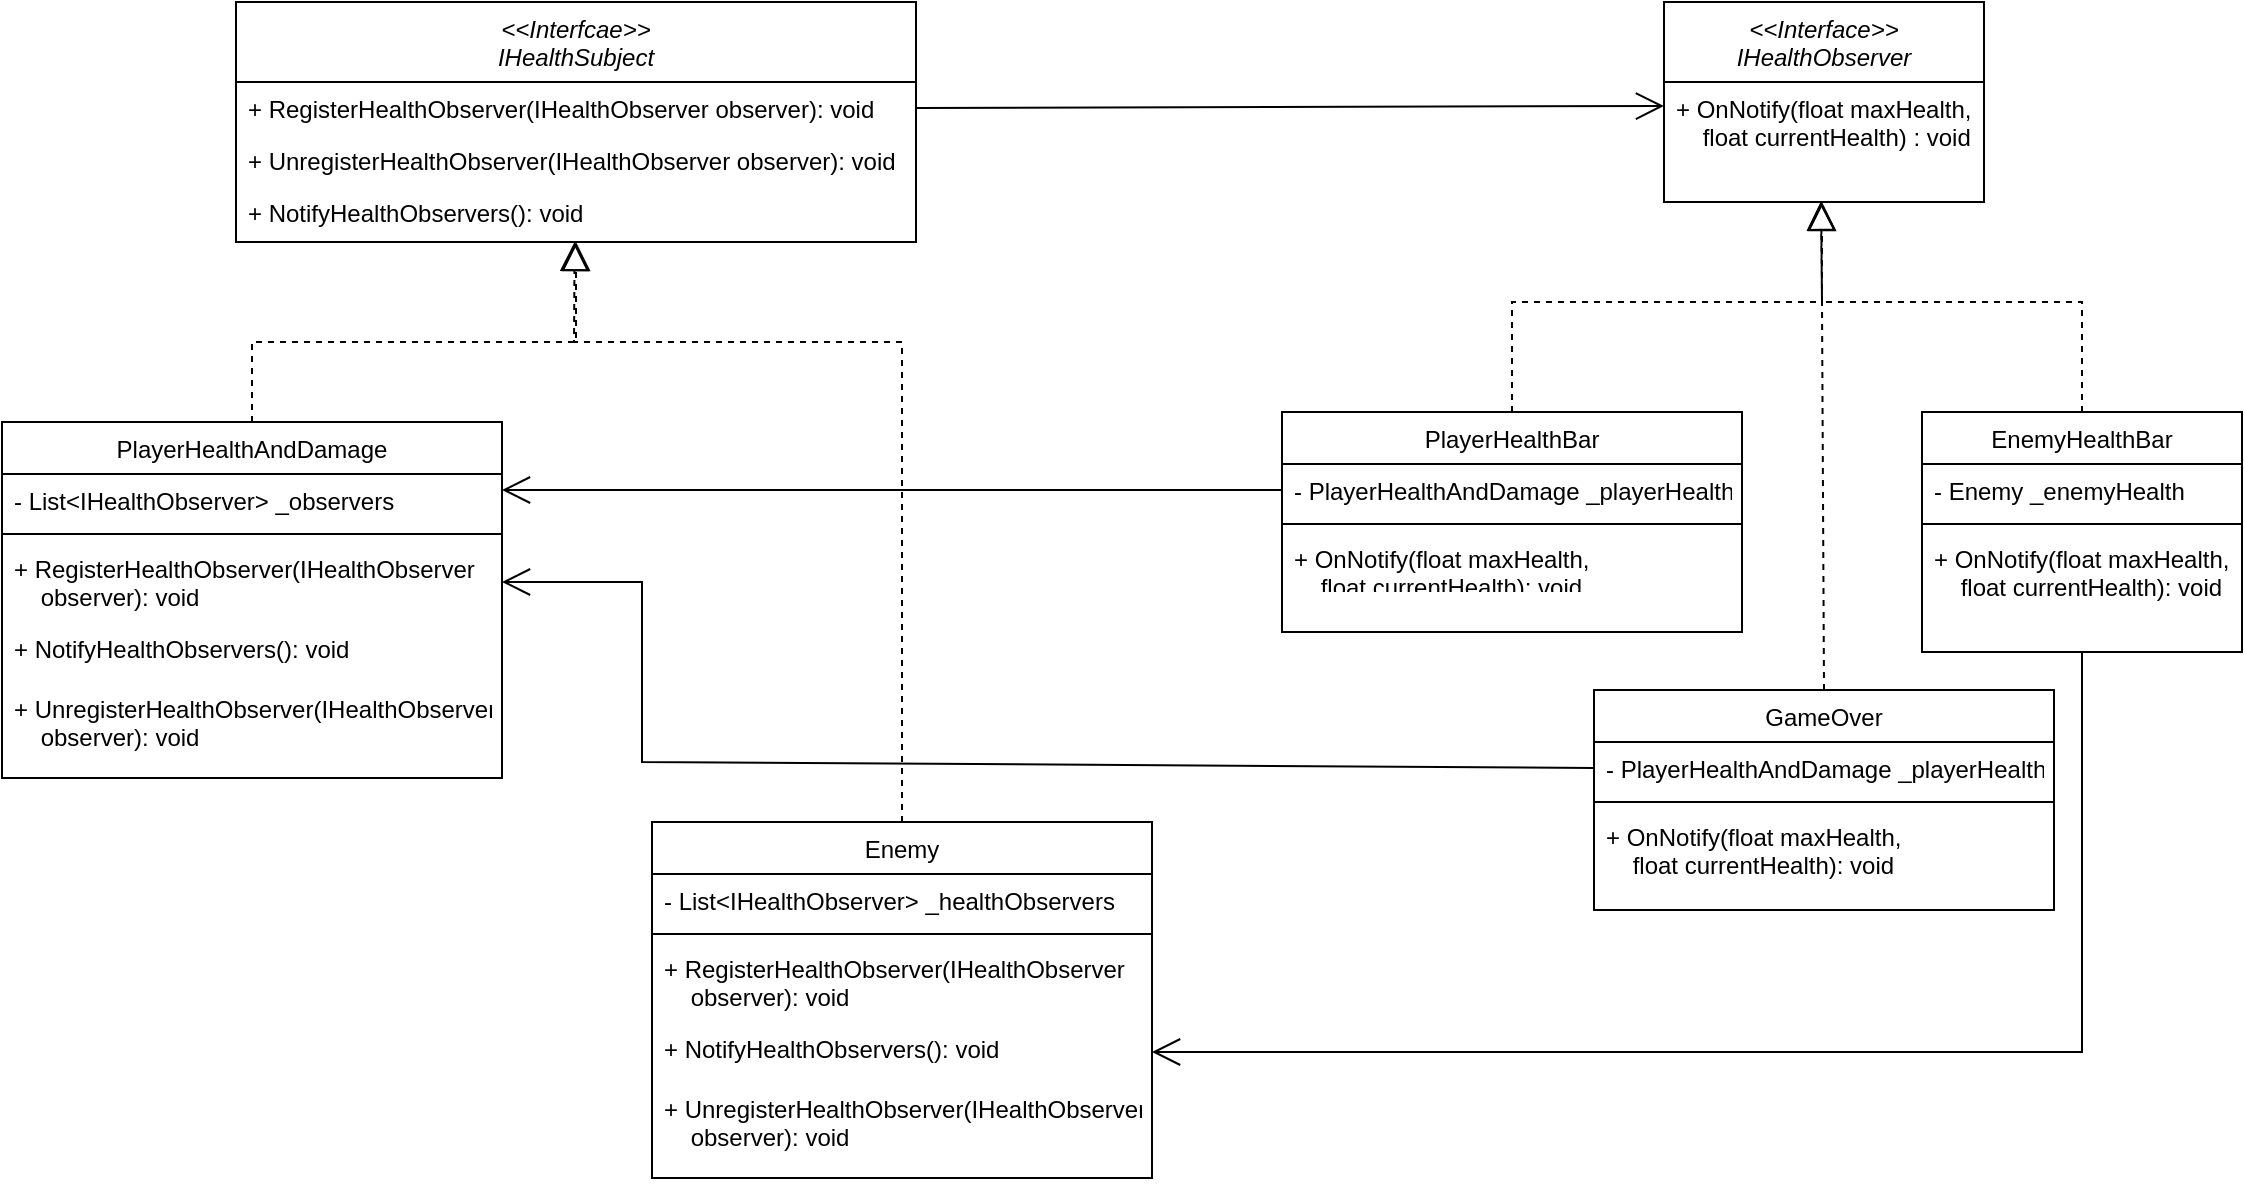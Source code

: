 <mxfile version="24.9.2">
  <diagram id="C5RBs43oDa-KdzZeNtuy" name="Page-1">
    <mxGraphModel dx="1653" dy="847" grid="1" gridSize="10" guides="1" tooltips="1" connect="1" arrows="1" fold="1" page="1" pageScale="1" pageWidth="1169" pageHeight="827" math="0" shadow="0">
      <root>
        <mxCell id="WIyWlLk6GJQsqaUBKTNV-0" />
        <mxCell id="WIyWlLk6GJQsqaUBKTNV-1" parent="WIyWlLk6GJQsqaUBKTNV-0" />
        <mxCell id="zkfFHV4jXpPFQw0GAbJ--0" value="&lt;&lt;Interface&gt;&gt;&#xa;IHealthObserver" style="swimlane;fontStyle=2;align=center;verticalAlign=top;childLayout=stackLayout;horizontal=1;startSize=40;horizontalStack=0;resizeParent=1;resizeLast=0;collapsible=1;marginBottom=0;rounded=0;shadow=0;strokeWidth=1;" parent="WIyWlLk6GJQsqaUBKTNV-1" vertex="1">
          <mxGeometry x="841" y="160" width="160" height="100" as="geometry">
            <mxRectangle x="230" y="140" width="160" height="26" as="alternateBounds" />
          </mxGeometry>
        </mxCell>
        <mxCell id="zkfFHV4jXpPFQw0GAbJ--1" value="+ OnNotify(float maxHealth, &#xa;    float currentHealth) : void" style="text;align=left;verticalAlign=top;spacingLeft=4;spacingRight=4;overflow=hidden;rotatable=0;points=[[0,0.5],[1,0.5]];portConstraint=eastwest;" parent="zkfFHV4jXpPFQw0GAbJ--0" vertex="1">
          <mxGeometry y="40" width="160" height="60" as="geometry" />
        </mxCell>
        <mxCell id="zkfFHV4jXpPFQw0GAbJ--6" value="PlayerHealthBar" style="swimlane;fontStyle=0;align=center;verticalAlign=top;childLayout=stackLayout;horizontal=1;startSize=26;horizontalStack=0;resizeParent=1;resizeLast=0;collapsible=1;marginBottom=0;rounded=0;shadow=0;strokeWidth=1;" parent="WIyWlLk6GJQsqaUBKTNV-1" vertex="1">
          <mxGeometry x="650" y="365" width="230" height="110" as="geometry">
            <mxRectangle x="130" y="380" width="160" height="26" as="alternateBounds" />
          </mxGeometry>
        </mxCell>
        <mxCell id="zkfFHV4jXpPFQw0GAbJ--7" value="- PlayerHealthAndDamage _playerHealth" style="text;align=left;verticalAlign=top;spacingLeft=4;spacingRight=4;overflow=hidden;rotatable=0;points=[[0,0.5],[1,0.5]];portConstraint=eastwest;" parent="zkfFHV4jXpPFQw0GAbJ--6" vertex="1">
          <mxGeometry y="26" width="230" height="26" as="geometry" />
        </mxCell>
        <mxCell id="zkfFHV4jXpPFQw0GAbJ--9" value="" style="line;html=1;strokeWidth=1;align=left;verticalAlign=middle;spacingTop=-1;spacingLeft=3;spacingRight=3;rotatable=0;labelPosition=right;points=[];portConstraint=eastwest;" parent="zkfFHV4jXpPFQw0GAbJ--6" vertex="1">
          <mxGeometry y="52" width="230" height="8" as="geometry" />
        </mxCell>
        <mxCell id="zkfFHV4jXpPFQw0GAbJ--11" value="+ OnNotify(float maxHealth, &#xa;    float currentHealth): void" style="text;align=left;verticalAlign=top;spacingLeft=4;spacingRight=4;overflow=hidden;rotatable=0;points=[[0,0.5],[1,0.5]];portConstraint=eastwest;" parent="zkfFHV4jXpPFQw0GAbJ--6" vertex="1">
          <mxGeometry y="60" width="230" height="26" as="geometry" />
        </mxCell>
        <mxCell id="zkfFHV4jXpPFQw0GAbJ--13" value="GameOver" style="swimlane;fontStyle=0;align=center;verticalAlign=top;childLayout=stackLayout;horizontal=1;startSize=26;horizontalStack=0;resizeParent=1;resizeLast=0;collapsible=1;marginBottom=0;rounded=0;shadow=0;strokeWidth=1;" parent="WIyWlLk6GJQsqaUBKTNV-1" vertex="1">
          <mxGeometry x="806" y="504" width="230" height="110" as="geometry">
            <mxRectangle x="340" y="380" width="170" height="26" as="alternateBounds" />
          </mxGeometry>
        </mxCell>
        <mxCell id="TYy-_1Z5JlBs0CajcGfW-0" value="- PlayerHealthAndDamage _playerHealth" style="text;align=left;verticalAlign=top;spacingLeft=4;spacingRight=4;overflow=hidden;rotatable=0;points=[[0,0.5],[1,0.5]];portConstraint=eastwest;" vertex="1" parent="zkfFHV4jXpPFQw0GAbJ--13">
          <mxGeometry y="26" width="230" height="26" as="geometry" />
        </mxCell>
        <mxCell id="zkfFHV4jXpPFQw0GAbJ--15" value="" style="line;html=1;strokeWidth=1;align=left;verticalAlign=middle;spacingTop=-1;spacingLeft=3;spacingRight=3;rotatable=0;labelPosition=right;points=[];portConstraint=eastwest;" parent="zkfFHV4jXpPFQw0GAbJ--13" vertex="1">
          <mxGeometry y="52" width="230" height="8" as="geometry" />
        </mxCell>
        <mxCell id="TYy-_1Z5JlBs0CajcGfW-6" value="+ OnNotify(float maxHealth, &#xa;    float currentHealth): void" style="text;align=left;verticalAlign=top;spacingLeft=4;spacingRight=4;overflow=hidden;rotatable=0;points=[[0,0.5],[1,0.5]];portConstraint=eastwest;" vertex="1" parent="zkfFHV4jXpPFQw0GAbJ--13">
          <mxGeometry y="60" width="230" height="40" as="geometry" />
        </mxCell>
        <mxCell id="zkfFHV4jXpPFQw0GAbJ--17" value="&lt;&lt;Interfcae&gt;&gt;&#xa;IHealthSubject" style="swimlane;fontStyle=2;align=center;verticalAlign=top;childLayout=stackLayout;horizontal=1;startSize=40;horizontalStack=0;resizeParent=1;resizeLast=0;collapsible=1;marginBottom=0;rounded=0;shadow=0;strokeWidth=1;" parent="WIyWlLk6GJQsqaUBKTNV-1" vertex="1">
          <mxGeometry x="127" y="160" width="340" height="120" as="geometry">
            <mxRectangle x="550" y="140" width="160" height="26" as="alternateBounds" />
          </mxGeometry>
        </mxCell>
        <mxCell id="zkfFHV4jXpPFQw0GAbJ--18" value="+ RegisterHealthObserver(IHealthObserver observer): void" style="text;align=left;verticalAlign=top;spacingLeft=4;spacingRight=4;overflow=hidden;rotatable=0;points=[[0,0.5],[1,0.5]];portConstraint=eastwest;" parent="zkfFHV4jXpPFQw0GAbJ--17" vertex="1">
          <mxGeometry y="40" width="340" height="26" as="geometry" />
        </mxCell>
        <mxCell id="zkfFHV4jXpPFQw0GAbJ--19" value="+ UnregisterHealthObserver(IHealthObserver observer): void" style="text;align=left;verticalAlign=top;spacingLeft=4;spacingRight=4;overflow=hidden;rotatable=0;points=[[0,0.5],[1,0.5]];portConstraint=eastwest;rounded=0;shadow=0;html=0;" parent="zkfFHV4jXpPFQw0GAbJ--17" vertex="1">
          <mxGeometry y="66" width="340" height="26" as="geometry" />
        </mxCell>
        <mxCell id="zkfFHV4jXpPFQw0GAbJ--20" value="+ NotifyHealthObservers(): void" style="text;align=left;verticalAlign=top;spacingLeft=4;spacingRight=4;overflow=hidden;rotatable=0;points=[[0,0.5],[1,0.5]];portConstraint=eastwest;rounded=0;shadow=0;html=0;" parent="zkfFHV4jXpPFQw0GAbJ--17" vertex="1">
          <mxGeometry y="92" width="340" height="26" as="geometry" />
        </mxCell>
        <mxCell id="TYy-_1Z5JlBs0CajcGfW-1" value="EnemyHealthBar" style="swimlane;fontStyle=0;align=center;verticalAlign=top;childLayout=stackLayout;horizontal=1;startSize=26;horizontalStack=0;resizeParent=1;resizeLast=0;collapsible=1;marginBottom=0;rounded=0;shadow=0;strokeWidth=1;" vertex="1" parent="WIyWlLk6GJQsqaUBKTNV-1">
          <mxGeometry x="970" y="365" width="160" height="120" as="geometry">
            <mxRectangle x="340" y="380" width="170" height="26" as="alternateBounds" />
          </mxGeometry>
        </mxCell>
        <mxCell id="TYy-_1Z5JlBs0CajcGfW-2" value="- Enemy _enemyHealth" style="text;align=left;verticalAlign=top;spacingLeft=4;spacingRight=4;overflow=hidden;rotatable=0;points=[[0,0.5],[1,0.5]];portConstraint=eastwest;" vertex="1" parent="TYy-_1Z5JlBs0CajcGfW-1">
          <mxGeometry y="26" width="160" height="26" as="geometry" />
        </mxCell>
        <mxCell id="TYy-_1Z5JlBs0CajcGfW-3" value="" style="line;html=1;strokeWidth=1;align=left;verticalAlign=middle;spacingTop=-1;spacingLeft=3;spacingRight=3;rotatable=0;labelPosition=right;points=[];portConstraint=eastwest;" vertex="1" parent="TYy-_1Z5JlBs0CajcGfW-1">
          <mxGeometry y="52" width="160" height="8" as="geometry" />
        </mxCell>
        <mxCell id="TYy-_1Z5JlBs0CajcGfW-9" value="+ OnNotify(float maxHealth, &#xa;    float currentHealth): void" style="text;align=left;verticalAlign=top;spacingLeft=4;spacingRight=4;overflow=hidden;rotatable=0;points=[[0,0.5],[1,0.5]];portConstraint=eastwest;" vertex="1" parent="TYy-_1Z5JlBs0CajcGfW-1">
          <mxGeometry y="60" width="160" height="40" as="geometry" />
        </mxCell>
        <mxCell id="TYy-_1Z5JlBs0CajcGfW-10" value="" style="endArrow=block;dashed=1;endFill=0;endSize=12;html=1;rounded=0;exitX=0.5;exitY=0;exitDx=0;exitDy=0;entryX=0.491;entryY=0.997;entryDx=0;entryDy=0;entryPerimeter=0;" edge="1" parent="WIyWlLk6GJQsqaUBKTNV-1" source="zkfFHV4jXpPFQw0GAbJ--13" target="zkfFHV4jXpPFQw0GAbJ--1">
          <mxGeometry width="160" relative="1" as="geometry">
            <mxPoint x="920" y="370" as="sourcePoint" />
            <mxPoint x="950" y="270" as="targetPoint" />
            <Array as="points">
              <mxPoint x="920" y="310" />
            </Array>
          </mxGeometry>
        </mxCell>
        <mxCell id="TYy-_1Z5JlBs0CajcGfW-11" value="" style="endArrow=block;dashed=1;endFill=0;endSize=12;html=1;rounded=0;exitX=0.5;exitY=0;exitDx=0;exitDy=0;" edge="1" parent="WIyWlLk6GJQsqaUBKTNV-1" source="zkfFHV4jXpPFQw0GAbJ--6">
          <mxGeometry width="160" relative="1" as="geometry">
            <mxPoint x="905" y="380" as="sourcePoint" />
            <mxPoint x="920" y="260" as="targetPoint" />
            <Array as="points">
              <mxPoint x="765" y="310" />
              <mxPoint x="920" y="310" />
            </Array>
          </mxGeometry>
        </mxCell>
        <mxCell id="TYy-_1Z5JlBs0CajcGfW-12" value="" style="endArrow=block;dashed=1;endFill=0;endSize=12;html=1;rounded=0;exitX=0.5;exitY=0;exitDx=0;exitDy=0;entryX=0.49;entryY=0.996;entryDx=0;entryDy=0;entryPerimeter=0;" edge="1" parent="WIyWlLk6GJQsqaUBKTNV-1" source="TYy-_1Z5JlBs0CajcGfW-1" target="zkfFHV4jXpPFQw0GAbJ--1">
          <mxGeometry width="160" relative="1" as="geometry">
            <mxPoint x="1151" y="370" as="sourcePoint" />
            <mxPoint x="920" y="230" as="targetPoint" />
            <Array as="points">
              <mxPoint x="1050" y="310" />
              <mxPoint x="920" y="310" />
            </Array>
          </mxGeometry>
        </mxCell>
        <mxCell id="TYy-_1Z5JlBs0CajcGfW-13" value="PlayerHealthAndDamage" style="swimlane;fontStyle=0;align=center;verticalAlign=top;childLayout=stackLayout;horizontal=1;startSize=26;horizontalStack=0;resizeParent=1;resizeLast=0;collapsible=1;marginBottom=0;rounded=0;shadow=0;strokeWidth=1;" vertex="1" parent="WIyWlLk6GJQsqaUBKTNV-1">
          <mxGeometry x="10" y="370" width="250" height="178" as="geometry">
            <mxRectangle x="130" y="380" width="160" height="26" as="alternateBounds" />
          </mxGeometry>
        </mxCell>
        <mxCell id="TYy-_1Z5JlBs0CajcGfW-14" value="- List&lt;IHealthObserver&gt; _observers" style="text;align=left;verticalAlign=top;spacingLeft=4;spacingRight=4;overflow=hidden;rotatable=0;points=[[0,0.5],[1,0.5]];portConstraint=eastwest;" vertex="1" parent="TYy-_1Z5JlBs0CajcGfW-13">
          <mxGeometry y="26" width="250" height="26" as="geometry" />
        </mxCell>
        <mxCell id="TYy-_1Z5JlBs0CajcGfW-15" value="" style="line;html=1;strokeWidth=1;align=left;verticalAlign=middle;spacingTop=-1;spacingLeft=3;spacingRight=3;rotatable=0;labelPosition=right;points=[];portConstraint=eastwest;" vertex="1" parent="TYy-_1Z5JlBs0CajcGfW-13">
          <mxGeometry y="52" width="250" height="8" as="geometry" />
        </mxCell>
        <mxCell id="TYy-_1Z5JlBs0CajcGfW-17" value="+ RegisterHealthObserver(IHealthObserver &#xa;    observer): void" style="text;align=left;verticalAlign=top;spacingLeft=4;spacingRight=4;overflow=hidden;rotatable=0;points=[[0,0.5],[1,0.5]];portConstraint=eastwest;" vertex="1" parent="TYy-_1Z5JlBs0CajcGfW-13">
          <mxGeometry y="60" width="250" height="40" as="geometry" />
        </mxCell>
        <mxCell id="TYy-_1Z5JlBs0CajcGfW-19" value="+ NotifyHealthObservers(): void" style="text;align=left;verticalAlign=top;spacingLeft=4;spacingRight=4;overflow=hidden;rotatable=0;points=[[0,0.5],[1,0.5]];portConstraint=eastwest;rounded=0;shadow=0;html=0;" vertex="1" parent="TYy-_1Z5JlBs0CajcGfW-13">
          <mxGeometry y="100" width="250" height="30" as="geometry" />
        </mxCell>
        <mxCell id="TYy-_1Z5JlBs0CajcGfW-18" value="+ UnregisterHealthObserver(IHealthObserver &#xa;    observer): void" style="text;align=left;verticalAlign=top;spacingLeft=4;spacingRight=4;overflow=hidden;rotatable=0;points=[[0,0.5],[1,0.5]];portConstraint=eastwest;rounded=0;shadow=0;html=0;" vertex="1" parent="TYy-_1Z5JlBs0CajcGfW-13">
          <mxGeometry y="130" width="250" height="48" as="geometry" />
        </mxCell>
        <mxCell id="TYy-_1Z5JlBs0CajcGfW-20" value="Enemy" style="swimlane;fontStyle=0;align=center;verticalAlign=top;childLayout=stackLayout;horizontal=1;startSize=26;horizontalStack=0;resizeParent=1;resizeLast=0;collapsible=1;marginBottom=0;rounded=0;shadow=0;strokeWidth=1;" vertex="1" parent="WIyWlLk6GJQsqaUBKTNV-1">
          <mxGeometry x="335" y="570" width="250" height="178" as="geometry">
            <mxRectangle x="130" y="380" width="160" height="26" as="alternateBounds" />
          </mxGeometry>
        </mxCell>
        <mxCell id="TYy-_1Z5JlBs0CajcGfW-21" value="- List&lt;IHealthObserver&gt; _healthObservers" style="text;align=left;verticalAlign=top;spacingLeft=4;spacingRight=4;overflow=hidden;rotatable=0;points=[[0,0.5],[1,0.5]];portConstraint=eastwest;" vertex="1" parent="TYy-_1Z5JlBs0CajcGfW-20">
          <mxGeometry y="26" width="250" height="26" as="geometry" />
        </mxCell>
        <mxCell id="TYy-_1Z5JlBs0CajcGfW-22" value="" style="line;html=1;strokeWidth=1;align=left;verticalAlign=middle;spacingTop=-1;spacingLeft=3;spacingRight=3;rotatable=0;labelPosition=right;points=[];portConstraint=eastwest;" vertex="1" parent="TYy-_1Z5JlBs0CajcGfW-20">
          <mxGeometry y="52" width="250" height="8" as="geometry" />
        </mxCell>
        <mxCell id="TYy-_1Z5JlBs0CajcGfW-23" value="+ RegisterHealthObserver(IHealthObserver &#xa;    observer): void" style="text;align=left;verticalAlign=top;spacingLeft=4;spacingRight=4;overflow=hidden;rotatable=0;points=[[0,0.5],[1,0.5]];portConstraint=eastwest;" vertex="1" parent="TYy-_1Z5JlBs0CajcGfW-20">
          <mxGeometry y="60" width="250" height="40" as="geometry" />
        </mxCell>
        <mxCell id="TYy-_1Z5JlBs0CajcGfW-24" value="+ NotifyHealthObservers(): void" style="text;align=left;verticalAlign=top;spacingLeft=4;spacingRight=4;overflow=hidden;rotatable=0;points=[[0,0.5],[1,0.5]];portConstraint=eastwest;rounded=0;shadow=0;html=0;" vertex="1" parent="TYy-_1Z5JlBs0CajcGfW-20">
          <mxGeometry y="100" width="250" height="30" as="geometry" />
        </mxCell>
        <mxCell id="TYy-_1Z5JlBs0CajcGfW-25" value="+ UnregisterHealthObserver(IHealthObserver &#xa;    observer): void" style="text;align=left;verticalAlign=top;spacingLeft=4;spacingRight=4;overflow=hidden;rotatable=0;points=[[0,0.5],[1,0.5]];portConstraint=eastwest;rounded=0;shadow=0;html=0;" vertex="1" parent="TYy-_1Z5JlBs0CajcGfW-20">
          <mxGeometry y="130" width="250" height="48" as="geometry" />
        </mxCell>
        <mxCell id="TYy-_1Z5JlBs0CajcGfW-26" value="" style="endArrow=block;dashed=1;endFill=0;endSize=12;html=1;rounded=0;exitX=0.5;exitY=0;exitDx=0;exitDy=0;entryX=0.5;entryY=1;entryDx=0;entryDy=0;" edge="1" parent="WIyWlLk6GJQsqaUBKTNV-1" source="TYy-_1Z5JlBs0CajcGfW-13" target="zkfFHV4jXpPFQw0GAbJ--17">
          <mxGeometry width="160" relative="1" as="geometry">
            <mxPoint x="230" y="320" as="sourcePoint" />
            <mxPoint x="390" y="320" as="targetPoint" />
            <Array as="points">
              <mxPoint x="135" y="330" />
              <mxPoint x="297" y="330" />
            </Array>
          </mxGeometry>
        </mxCell>
        <mxCell id="TYy-_1Z5JlBs0CajcGfW-27" value="" style="endArrow=block;dashed=1;endFill=0;endSize=12;html=1;rounded=0;exitX=0.5;exitY=0;exitDx=0;exitDy=0;entryX=0.498;entryY=1.074;entryDx=0;entryDy=0;entryPerimeter=0;" edge="1" parent="WIyWlLk6GJQsqaUBKTNV-1" source="TYy-_1Z5JlBs0CajcGfW-20" target="zkfFHV4jXpPFQw0GAbJ--20">
          <mxGeometry width="160" relative="1" as="geometry">
            <mxPoint x="145" y="380" as="sourcePoint" />
            <mxPoint x="307" y="290" as="targetPoint" />
            <Array as="points">
              <mxPoint x="460" y="330" />
              <mxPoint x="296" y="330" />
            </Array>
          </mxGeometry>
        </mxCell>
        <mxCell id="TYy-_1Z5JlBs0CajcGfW-28" value="" style="endArrow=open;endFill=1;endSize=12;html=1;rounded=0;exitX=0;exitY=0.5;exitDx=0;exitDy=0;" edge="1" parent="WIyWlLk6GJQsqaUBKTNV-1" source="zkfFHV4jXpPFQw0GAbJ--7">
          <mxGeometry width="160" relative="1" as="geometry">
            <mxPoint x="600" y="460" as="sourcePoint" />
            <mxPoint x="260" y="404" as="targetPoint" />
          </mxGeometry>
        </mxCell>
        <mxCell id="TYy-_1Z5JlBs0CajcGfW-29" value="" style="endArrow=open;endFill=1;endSize=12;html=1;rounded=0;exitX=0;exitY=0.5;exitDx=0;exitDy=0;entryX=1;entryY=0.5;entryDx=0;entryDy=0;" edge="1" parent="WIyWlLk6GJQsqaUBKTNV-1" source="TYy-_1Z5JlBs0CajcGfW-0" target="TYy-_1Z5JlBs0CajcGfW-17">
          <mxGeometry width="160" relative="1" as="geometry">
            <mxPoint x="660" y="414" as="sourcePoint" />
            <mxPoint x="250" y="450" as="targetPoint" />
            <Array as="points">
              <mxPoint x="330" y="540" />
              <mxPoint x="330" y="450" />
            </Array>
          </mxGeometry>
        </mxCell>
        <mxCell id="TYy-_1Z5JlBs0CajcGfW-31" value="" style="endArrow=open;endFill=1;endSize=12;html=1;rounded=0;exitX=0.5;exitY=1;exitDx=0;exitDy=0;entryX=1;entryY=0.5;entryDx=0;entryDy=0;" edge="1" parent="WIyWlLk6GJQsqaUBKTNV-1" target="TYy-_1Z5JlBs0CajcGfW-24">
          <mxGeometry width="160" relative="1" as="geometry">
            <mxPoint x="1050.0" y="485" as="sourcePoint" />
            <mxPoint x="587.5" y="674.95" as="targetPoint" />
            <Array as="points">
              <mxPoint x="1050" y="685" />
            </Array>
          </mxGeometry>
        </mxCell>
        <mxCell id="TYy-_1Z5JlBs0CajcGfW-32" value="" style="endArrow=open;endFill=1;endSize=12;html=1;rounded=0;exitX=1;exitY=0.5;exitDx=0;exitDy=0;" edge="1" parent="WIyWlLk6GJQsqaUBKTNV-1" source="zkfFHV4jXpPFQw0GAbJ--18">
          <mxGeometry width="160" relative="1" as="geometry">
            <mxPoint x="1060.0" y="495" as="sourcePoint" />
            <mxPoint x="841" y="212" as="targetPoint" />
            <Array as="points" />
          </mxGeometry>
        </mxCell>
      </root>
    </mxGraphModel>
  </diagram>
</mxfile>
